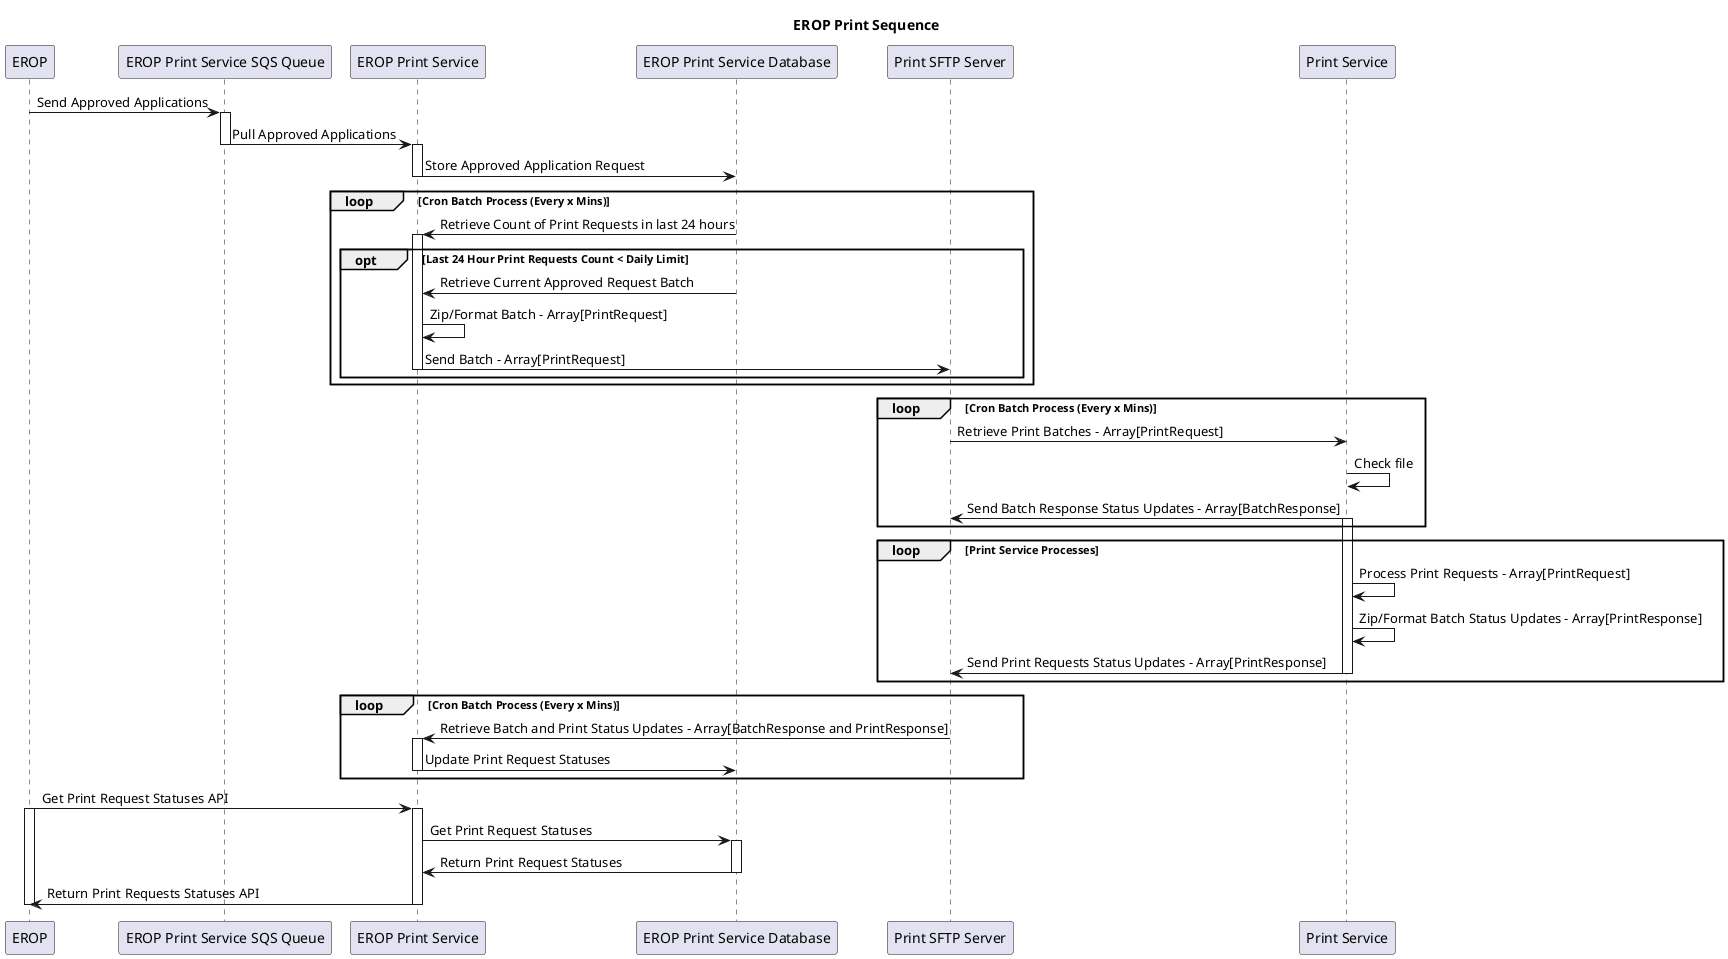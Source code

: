@startuml

title EROP Print Sequence

participant EROP
participant "EROP Print Service SQS Queue"
participant "EROP Print Service"
participant "EROP Print Service Database"
participant "Print SFTP Server"
participant "Print Service"


EROP->"EROP Print Service SQS Queue": Send Approved Applications
activate "EROP Print Service SQS Queue"
"EROP Print Service SQS Queue"->"EROP Print Service": Pull Approved Applications
deactivate "EROP Print Service SQS Queue"
activate "EROP Print Service"
"EROP Print Service"->"EROP Print Service Database": Store Approved Application Request
deactivate "EROP Print Service"

loop Cron Batch Process (Every x Mins)
    "EROP Print Service"<-"EROP Print Service Database": Retrieve Count of Print Requests in last 24 hours
    activate "EROP Print Service"
    opt Last 24 Hour Print Requests Count < Daily Limit
        "EROP Print Service"<-"EROP Print Service Database": Retrieve Current Approved Request Batch
        "EROP Print Service"->"EROP Print Service": Zip/Format Batch - Array[PrintRequest]
        "EROP Print Service"->"Print SFTP Server": Send Batch - Array[PrintRequest]
        deactivate "EROP Print Service"
    end
end loop

loop Cron Batch Process (Every x Mins)
    "Print Service"<-"Print SFTP Server": Retrieve Print Batches - Array[PrintRequest]
    "Print Service"->"Print Service": Check file
    "Print Service"->"Print SFTP Server": Send Batch Response Status Updates - Array[BatchResponse] 
    activate "Print Service"
end loop

loop Print Service Processes
    "Print Service"->"Print Service": Process Print Requests - Array[PrintRequest]
    "Print Service"->"Print Service": Zip/Format Batch Status Updates - Array[PrintResponse]
    "Print Service"->"Print SFTP Server": Send Print Requests Status Updates - Array[PrintResponse]
    deactivate "Print Service"
end loop

loop Cron Batch Process (Every x Mins)
    "EROP Print Service"<-"Print SFTP Server": Retrieve Batch and Print Status Updates - Array[BatchResponse and PrintResponse]
    activate "EROP Print Service"
    "EROP Print Service"->"EROP Print Service Database": Update Print Request Statuses
    deactivate "EROP Print Service"
end loop

"EROP"->"EROP Print Service": Get Print Request Statuses API
activate "EROP"
activate "EROP Print Service"
"EROP Print Service"->"EROP Print Service Database": Get Print Request Statuses
activate "EROP Print Service Database"
"EROP Print Service"<-"EROP Print Service Database": Return Print Request Statuses
deactivate "EROP Print Service Database"
"EROP Print Service"->"EROP": Return Print Requests Statuses API
deactivate "EROP Print Service"
deactivate "EROP"


@enduml